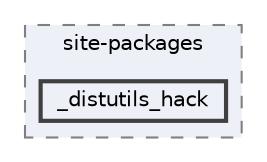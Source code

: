digraph "C:/Users/LukeMabie/documents/Development/Password_Saver_Using_Django-master/venv/Lib/site-packages/_distutils_hack"
{
 // LATEX_PDF_SIZE
  bgcolor="transparent";
  edge [fontname=Helvetica,fontsize=10,labelfontname=Helvetica,labelfontsize=10];
  node [fontname=Helvetica,fontsize=10,shape=box,height=0.2,width=0.4];
  compound=true
  subgraph clusterdir_880bfa2d0d53b289c2c7691ccbc75f95 {
    graph [ bgcolor="#edf0f7", pencolor="grey50", label="site-packages", fontname=Helvetica,fontsize=10 style="filled,dashed", URL="dir_880bfa2d0d53b289c2c7691ccbc75f95.html",tooltip=""]
  dir_cb7090309824a6a6c53e000afdacdb9d [label="_distutils_hack", fillcolor="#edf0f7", color="grey25", style="filled,bold", URL="dir_cb7090309824a6a6c53e000afdacdb9d.html",tooltip=""];
  }
}
